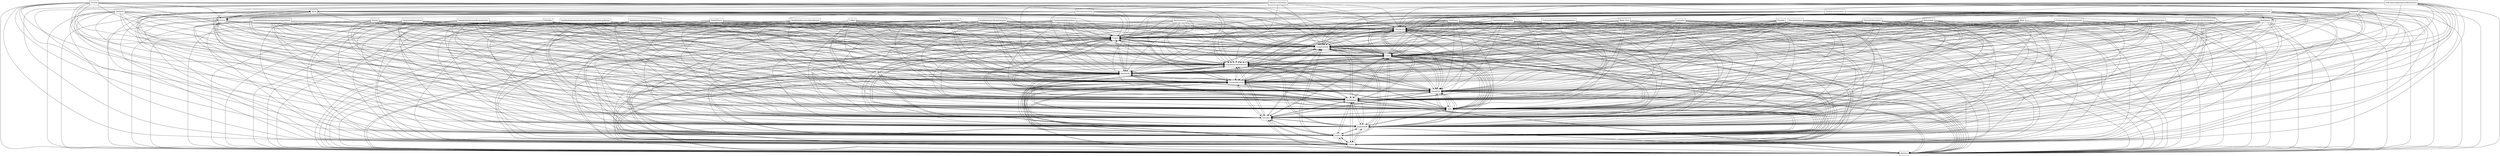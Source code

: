 digraph{
graph [rankdir=TB];
node [shape=box];
edge [arrowhead=normal];
0[label="Complexidadeespecificaporprojeto",]
1[label="Requerimentos",]
2[label="Codigo",]
3[label="Custopadraoparatodososengenheiros",]
4[label="Qualidadeigualaotamanhodoprojetonaoaceitacaodebugs",]
5[label="Conceitos",]
6[label="Tamanhofixopadrao",]
7[label="Orcamento",]
8[label="Comrequesitosvariados",]
9[label="Orcamentofixopadrao",]
10[label="Projeto",]
11[label="Tabuleiro",]
12[label="Valorfixo",]
13[label="Ilustracoesnascartas",]
14[label="Modulos",]
15[label="Cartas",]
16[label="Tarefas",]
17[label="Habilidadeespecificaporengenheiro",]
18[label="Tutorial",]
19[label="Jogabilidade",]
20[label="Habilidadepadraoparatodososengenheiros",]
21[label="Tamanho",]
22[label="SinglePlayer",]
23[label="Design",]
24[label="Jogo",]
25[label="TiposdeJogo",]
26[label="Qualidade",]
27[label="Maturidade",]
28[label="Bugs",]
29[label="CompradeCartas",]
30[label="Custoespecificoporengenheiro",]
31[label="Orcamentoespecificoporprojeto",]
32[label="Extras",]
33[label="Tamanhoespecificoporprojeto",]
34[label="Qualidadefixacomvalorarbitrario",]
35[label="JogoporIP",]
36[label="Simplesapenascodigo",]
37[label="Qualidadeespecificaporprojeto",]
38[label="Habilidade",]
39[label="Complexidadefixapadrao",]
40[label="Jogoviaconexaocomservidor",]
41[label="Historiasnascartas",]
42[label="Ajuda_Zero",]
43[label="Suportecomtooltips",]
44[label="EngenheirosdeSoftware",]
45[label="Rastreamento",]
46[label="Custo",]
47[label="Complexidade",]
48[label="Problemas",]
49[label="Indicadoresdeprogressoilustrativos",]
50[label="Ajuda",]
51[label="Pordado",]
52[label="Multiplayer",]
0->7[label="",]
0->10[label="",]
0->14[label="",]
0->15[label="",]
0->16[label="",]
0->19[label="",]
0->21[label="",]
0->24[label="",]
0->25[label="",]
0->26[label="",]
0->29[label="",]
0->38[label="",]
0->44[label="",]
0->46[label="",]
0->47[label="",]
1->7[label="",]
1->10[label="",]
1->14[label="",]
1->15[label="",]
1->16[label="",]
1->19[label="",]
1->21[label="",]
1->24[label="",]
1->25[label="",]
1->26[label="",]
1->29[label="",]
1->38[label="",]
1->44[label="",]
1->46[label="",]
1->47[label="",]
2->7[label="",]
2->10[label="",]
2->14[label="",]
2->15[label="",]
2->16[label="",]
2->19[label="",]
2->21[label="",]
2->24[label="",]
2->25[label="",]
2->26[label="",]
2->29[label="",]
2->38[label="",]
2->44[label="",]
2->46[label="",]
2->47[label="",]
3->7[label="",]
3->10[label="",]
3->14[label="",]
3->15[label="",]
3->16[label="",]
3->19[label="",]
3->21[label="",]
3->24[label="",]
3->25[label="",]
3->26[label="",]
3->29[label="",]
3->38[label="",]
3->44[label="",]
3->46[label="",]
3->47[label="",]
4->7[label="",]
4->10[label="",]
4->14[label="",]
4->15[label="",]
4->16[label="",]
4->19[label="",]
4->21[label="",]
4->24[label="",]
4->25[label="",]
4->26[label="",]
4->29[label="",]
4->38[label="",]
4->44[label="",]
4->46[label="",]
4->47[label="",]
5->7[label="",]
5->10[label="",]
5->14[label="",]
5->15[label="",]
5->16[label="",]
5->19[label="",]
5->21[label="",]
5->24[label="",]
5->25[label="",]
5->26[label="",]
5->29[label="",]
5->38[label="",]
5->44[label="",]
5->46[label="",]
5->47[label="",]
6->7[label="",]
6->10[label="",]
6->14[label="",]
6->15[label="",]
6->16[label="",]
6->19[label="",]
6->21[label="",]
6->24[label="",]
6->25[label="",]
6->26[label="",]
6->29[label="",]
6->38[label="",]
6->44[label="",]
6->46[label="",]
6->47[label="",]
7->10[label="",]
7->14[label="",]
7->15[label="",]
7->16[label="",]
7->19[label="",]
7->21[label="",]
7->24[label="",]
7->25[label="",]
7->26[label="",]
7->29[label="",]
7->38[label="",]
7->44[label="",]
7->46[label="",]
7->47[label="",]
8->7[label="",]
8->10[label="",]
8->14[label="",]
8->15[label="",]
8->16[label="",]
8->19[label="",]
8->21[label="",]
8->24[label="",]
8->25[label="",]
8->26[label="",]
8->29[label="",]
8->38[label="",]
8->44[label="",]
8->46[label="",]
8->47[label="",]
9->7[label="",]
9->10[label="",]
9->14[label="",]
9->15[label="",]
9->16[label="",]
9->19[label="",]
9->21[label="",]
9->24[label="",]
9->25[label="",]
9->26[label="",]
9->29[label="",]
9->38[label="",]
9->44[label="",]
9->46[label="",]
9->47[label="",]
10->7[label="",]
10->14[label="",]
10->15[label="",]
10->16[label="",]
10->19[label="",]
10->21[label="",]
10->24[label="",]
10->25[label="",]
10->26[label="",]
10->29[label="",]
10->38[label="",]
10->44[label="",]
10->46[label="",]
10->47[label="",]
11->7[label="",]
11->10[label="",]
11->14[label="",]
11->15[label="",]
11->16[label="",]
11->19[label="",]
11->21[label="",]
11->24[label="",]
11->25[label="",]
11->26[label="",]
11->29[label="",]
11->32[label="",]
11->38[label="",]
11->44[label="",]
11->46[label="",]
11->47[label="",]
12->7[label="",]
12->10[label="",]
12->14[label="",]
12->15[label="",]
12->16[label="",]
12->19[label="",]
12->21[label="",]
12->24[label="",]
12->25[label="",]
12->26[label="",]
12->29[label="",]
12->38[label="",]
12->44[label="",]
12->46[label="",]
12->47[label="",]
13->7[label="",]
13->10[label="",]
13->14[label="",]
13->15[label="",]
13->16[label="",]
13->19[label="",]
13->21[label="",]
13->24[label="",]
13->25[label="",]
13->26[label="",]
13->29[label="",]
13->32[label="",]
13->38[label="",]
13->44[label="",]
13->46[label="",]
13->47[label="",]
14->7[label="",]
14->10[label="",]
14->15[label="",]
14->16[label="",]
14->19[label="",]
14->21[label="",]
14->24[label="",]
14->25[label="",]
14->26[label="",]
14->29[label="",]
14->38[label="",]
14->44[label="",]
14->46[label="",]
14->47[label="",]
15->7[label="",]
15->10[label="",]
15->14[label="",]
15->16[label="",]
15->19[label="",]
15->21[label="",]
15->24[label="",]
15->25[label="",]
15->26[label="",]
15->29[label="",]
15->38[label="",]
15->44[label="",]
15->46[label="",]
15->47[label="",]
16->7[label="",]
16->10[label="",]
16->14[label="",]
16->15[label="",]
16->19[label="",]
16->21[label="",]
16->24[label="",]
16->25[label="",]
16->26[label="",]
16->29[label="",]
16->38[label="",]
16->44[label="",]
16->46[label="",]
16->47[label="",]
17->7[label="",]
17->10[label="",]
17->14[label="",]
17->15[label="",]
17->16[label="",]
17->19[label="",]
17->21[label="",]
17->24[label="",]
17->25[label="",]
17->26[label="",]
17->29[label="",]
17->38[label="",]
17->44[label="",]
17->46[label="",]
17->47[label="",]
18->7[label="",]
18->10[label="",]
18->14[label="",]
18->15[label="",]
18->16[label="",]
18->19[label="",]
18->21[label="",]
18->24[label="",]
18->25[label="",]
18->26[label="",]
18->29[label="",]
18->32[label="",]
18->38[label="",]
18->44[label="",]
18->46[label="",]
18->47[label="",]
18->50[label="",]
19->7[label="",]
19->10[label="",]
19->14[label="",]
19->15[label="",]
19->16[label="",]
19->21[label="",]
19->24[label="",]
19->25[label="",]
19->26[label="",]
19->29[label="",]
19->38[label="",]
19->44[label="",]
19->46[label="",]
19->47[label="",]
20->7[label="",]
20->10[label="",]
20->14[label="",]
20->15[label="",]
20->16[label="",]
20->19[label="",]
20->21[label="",]
20->24[label="",]
20->25[label="",]
20->26[label="",]
20->29[label="",]
20->38[label="",]
20->44[label="",]
20->46[label="",]
20->47[label="",]
21->7[label="",]
21->10[label="",]
21->14[label="",]
21->15[label="",]
21->16[label="",]
21->19[label="",]
21->24[label="",]
21->25[label="",]
21->26[label="",]
21->29[label="",]
21->38[label="",]
21->44[label="",]
21->46[label="",]
21->47[label="",]
22->7[label="",]
22->10[label="",]
22->14[label="",]
22->15[label="",]
22->16[label="",]
22->19[label="",]
22->21[label="",]
22->24[label="",]
22->25[label="",]
22->26[label="",]
22->29[label="",]
22->38[label="",]
22->44[label="",]
22->46[label="",]
22->47[label="",]
23->7[label="",]
23->10[label="",]
23->14[label="",]
23->15[label="",]
23->16[label="",]
23->19[label="",]
23->21[label="",]
23->24[label="",]
23->25[label="",]
23->26[label="",]
23->29[label="",]
23->38[label="",]
23->44[label="",]
23->46[label="",]
23->47[label="",]
24->7[label="",]
24->10[label="",]
24->14[label="",]
24->15[label="",]
24->16[label="",]
24->19[label="",]
24->21[label="",]
24->25[label="",]
24->26[label="",]
24->29[label="",]
24->38[label="",]
24->44[label="",]
24->46[label="",]
24->47[label="",]
25->7[label="",]
25->10[label="",]
25->14[label="",]
25->15[label="",]
25->16[label="",]
25->19[label="",]
25->21[label="",]
25->24[label="",]
25->26[label="",]
25->29[label="",]
25->38[label="",]
25->44[label="",]
25->46[label="",]
25->47[label="",]
26->7[label="",]
26->10[label="",]
26->14[label="",]
26->15[label="",]
26->16[label="",]
26->19[label="",]
26->21[label="",]
26->24[label="",]
26->25[label="",]
26->29[label="",]
26->38[label="",]
26->44[label="",]
26->46[label="",]
26->47[label="",]
27->7[label="",]
27->10[label="",]
27->14[label="",]
27->15[label="",]
27->16[label="",]
27->19[label="",]
27->21[label="",]
27->24[label="",]
27->25[label="",]
27->26[label="",]
27->29[label="",]
27->38[label="",]
27->44[label="",]
27->46[label="",]
27->47[label="",]
28->7[label="",]
28->10[label="",]
28->14[label="",]
28->15[label="",]
28->16[label="",]
28->19[label="",]
28->21[label="",]
28->24[label="",]
28->25[label="",]
28->26[label="",]
28->29[label="",]
28->38[label="",]
28->44[label="",]
28->46[label="",]
28->47[label="",]
29->7[label="",]
29->10[label="",]
29->14[label="",]
29->15[label="",]
29->16[label="",]
29->19[label="",]
29->21[label="",]
29->24[label="",]
29->25[label="",]
29->26[label="",]
29->38[label="",]
29->44[label="",]
29->46[label="",]
29->47[label="",]
30->7[label="",]
30->10[label="",]
30->14[label="",]
30->15[label="",]
30->16[label="",]
30->19[label="",]
30->21[label="",]
30->24[label="",]
30->25[label="",]
30->26[label="",]
30->29[label="",]
30->38[label="",]
30->44[label="",]
30->46[label="",]
30->47[label="",]
31->7[label="",]
31->10[label="",]
31->14[label="",]
31->15[label="",]
31->16[label="",]
31->19[label="",]
31->21[label="",]
31->24[label="",]
31->25[label="",]
31->26[label="",]
31->29[label="",]
31->38[label="",]
31->44[label="",]
31->46[label="",]
31->47[label="",]
32->7[label="",]
32->10[label="",]
32->14[label="",]
32->15[label="",]
32->16[label="",]
32->19[label="",]
32->21[label="",]
32->24[label="",]
32->25[label="",]
32->26[label="",]
32->29[label="",]
32->38[label="",]
32->44[label="",]
32->46[label="",]
32->47[label="",]
33->7[label="",]
33->10[label="",]
33->14[label="",]
33->15[label="",]
33->16[label="",]
33->19[label="",]
33->21[label="",]
33->24[label="",]
33->25[label="",]
33->26[label="",]
33->29[label="",]
33->38[label="",]
33->44[label="",]
33->46[label="",]
33->47[label="",]
34->7[label="",]
34->10[label="",]
34->14[label="",]
34->15[label="",]
34->16[label="",]
34->19[label="",]
34->21[label="",]
34->24[label="",]
34->25[label="",]
34->26[label="",]
34->29[label="",]
34->38[label="",]
34->44[label="",]
34->46[label="",]
34->47[label="",]
35->7[label="",]
35->10[label="",]
35->14[label="",]
35->15[label="",]
35->16[label="",]
35->19[label="",]
35->21[label="",]
35->24[label="",]
35->25[label="",]
35->26[label="",]
35->29[label="",]
35->38[label="",]
35->44[label="",]
35->46[label="",]
35->47[label="",]
35->52[label="",]
36->7[label="",]
36->10[label="",]
36->14[label="",]
36->15[label="",]
36->16[label="",]
36->19[label="",]
36->21[label="",]
36->24[label="",]
36->25[label="",]
36->26[label="",]
36->29[label="",]
36->38[label="",]
36->44[label="",]
36->46[label="",]
36->47[label="",]
37->7[label="",]
37->10[label="",]
37->14[label="",]
37->15[label="",]
37->16[label="",]
37->19[label="",]
37->21[label="",]
37->24[label="",]
37->25[label="",]
37->26[label="",]
37->29[label="",]
37->38[label="",]
37->44[label="",]
37->46[label="",]
37->47[label="",]
38->7[label="",]
38->10[label="",]
38->14[label="",]
38->15[label="",]
38->16[label="",]
38->19[label="",]
38->21[label="",]
38->24[label="",]
38->25[label="",]
38->26[label="",]
38->29[label="",]
38->44[label="",]
38->46[label="",]
38->47[label="",]
39->7[label="",]
39->10[label="",]
39->14[label="",]
39->15[label="",]
39->16[label="",]
39->19[label="",]
39->21[label="",]
39->24[label="",]
39->25[label="",]
39->26[label="",]
39->29[label="",]
39->38[label="",]
39->44[label="",]
39->46[label="",]
39->47[label="",]
40->7[label="",]
40->10[label="",]
40->14[label="",]
40->15[label="",]
40->16[label="",]
40->19[label="",]
40->21[label="",]
40->24[label="",]
40->25[label="",]
40->26[label="",]
40->29[label="",]
40->38[label="",]
40->44[label="",]
40->46[label="",]
40->47[label="",]
40->52[label="",]
41->7[label="",]
41->10[label="",]
41->14[label="",]
41->15[label="",]
41->16[label="",]
41->19[label="",]
41->21[label="",]
41->24[label="",]
41->25[label="",]
41->26[label="",]
41->29[label="",]
41->32[label="",]
41->38[label="",]
41->44[label="",]
41->46[label="",]
41->47[label="",]
42->7[label="",]
42->10[label="",]
42->14[label="",]
42->15[label="",]
42->16[label="",]
42->19[label="",]
42->21[label="",]
42->24[label="",]
42->25[label="",]
42->26[label="",]
42->29[label="",]
42->38[label="",]
42->44[label="",]
42->46[label="",]
42->47[label="",]
43->7[label="",]
43->10[label="",]
43->14[label="",]
43->15[label="",]
43->16[label="",]
43->19[label="",]
43->21[label="",]
43->24[label="",]
43->25[label="",]
43->26[label="",]
43->29[label="",]
43->32[label="",]
43->38[label="",]
43->44[label="",]
43->46[label="",]
43->47[label="",]
43->50[label="",]
44->7[label="",]
44->10[label="",]
44->14[label="",]
44->15[label="",]
44->16[label="",]
44->19[label="",]
44->21[label="",]
44->24[label="",]
44->25[label="",]
44->26[label="",]
44->29[label="",]
44->38[label="",]
44->46[label="",]
44->47[label="",]
45->7[label="",]
45->10[label="",]
45->14[label="",]
45->15[label="",]
45->16[label="",]
45->19[label="",]
45->21[label="",]
45->24[label="",]
45->25[label="",]
45->26[label="",]
45->29[label="",]
45->38[label="",]
45->44[label="",]
45->46[label="",]
45->47[label="",]
46->7[label="",]
46->10[label="",]
46->14[label="",]
46->15[label="",]
46->16[label="",]
46->19[label="",]
46->21[label="",]
46->24[label="",]
46->25[label="",]
46->26[label="",]
46->29[label="",]
46->38[label="",]
46->44[label="",]
46->47[label="",]
47->7[label="",]
47->10[label="",]
47->14[label="",]
47->15[label="",]
47->16[label="",]
47->19[label="",]
47->21[label="",]
47->24[label="",]
47->25[label="",]
47->26[label="",]
47->29[label="",]
47->38[label="",]
47->44[label="",]
47->46[label="",]
48->7[label="",]
48->10[label="",]
48->14[label="",]
48->15[label="",]
48->16[label="",]
48->19[label="",]
48->21[label="",]
48->24[label="",]
48->25[label="",]
48->26[label="",]
48->29[label="",]
48->38[label="",]
48->44[label="",]
48->46[label="",]
48->47[label="",]
49->7[label="",]
49->10[label="",]
49->14[label="",]
49->15[label="",]
49->16[label="",]
49->19[label="",]
49->21[label="",]
49->24[label="",]
49->25[label="",]
49->26[label="",]
49->29[label="",]
49->32[label="",]
49->38[label="",]
49->44[label="",]
49->46[label="",]
49->47[label="",]
49->50[label="",]
50->7[label="",]
50->10[label="",]
50->14[label="",]
50->15[label="",]
50->16[label="",]
50->19[label="",]
50->21[label="",]
50->24[label="",]
50->25[label="",]
50->26[label="",]
50->29[label="",]
50->32[label="",]
50->38[label="",]
50->44[label="",]
50->46[label="",]
50->47[label="",]
51->7[label="",]
51->10[label="",]
51->14[label="",]
51->15[label="",]
51->16[label="",]
51->19[label="",]
51->21[label="",]
51->24[label="",]
51->25[label="",]
51->26[label="",]
51->29[label="",]
51->38[label="",]
51->44[label="",]
51->46[label="",]
51->47[label="",]
52->7[label="",]
52->10[label="",]
52->14[label="",]
52->15[label="",]
52->16[label="",]
52->19[label="",]
52->21[label="",]
52->24[label="",]
52->25[label="",]
52->26[label="",]
52->29[label="",]
52->38[label="",]
52->44[label="",]
52->46[label="",]
52->47[label="",]
}
